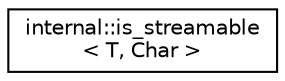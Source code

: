 digraph "Graphical Class Hierarchy"
{
  edge [fontname="Helvetica",fontsize="10",labelfontname="Helvetica",labelfontsize="10"];
  node [fontname="Helvetica",fontsize="10",shape=record];
  rankdir="LR";
  Node1 [label="internal::is_streamable\l\< T, Char \>",height=0.2,width=0.4,color="black", fillcolor="white", style="filled",URL="$classinternal_1_1is__streamable.html"];
}
